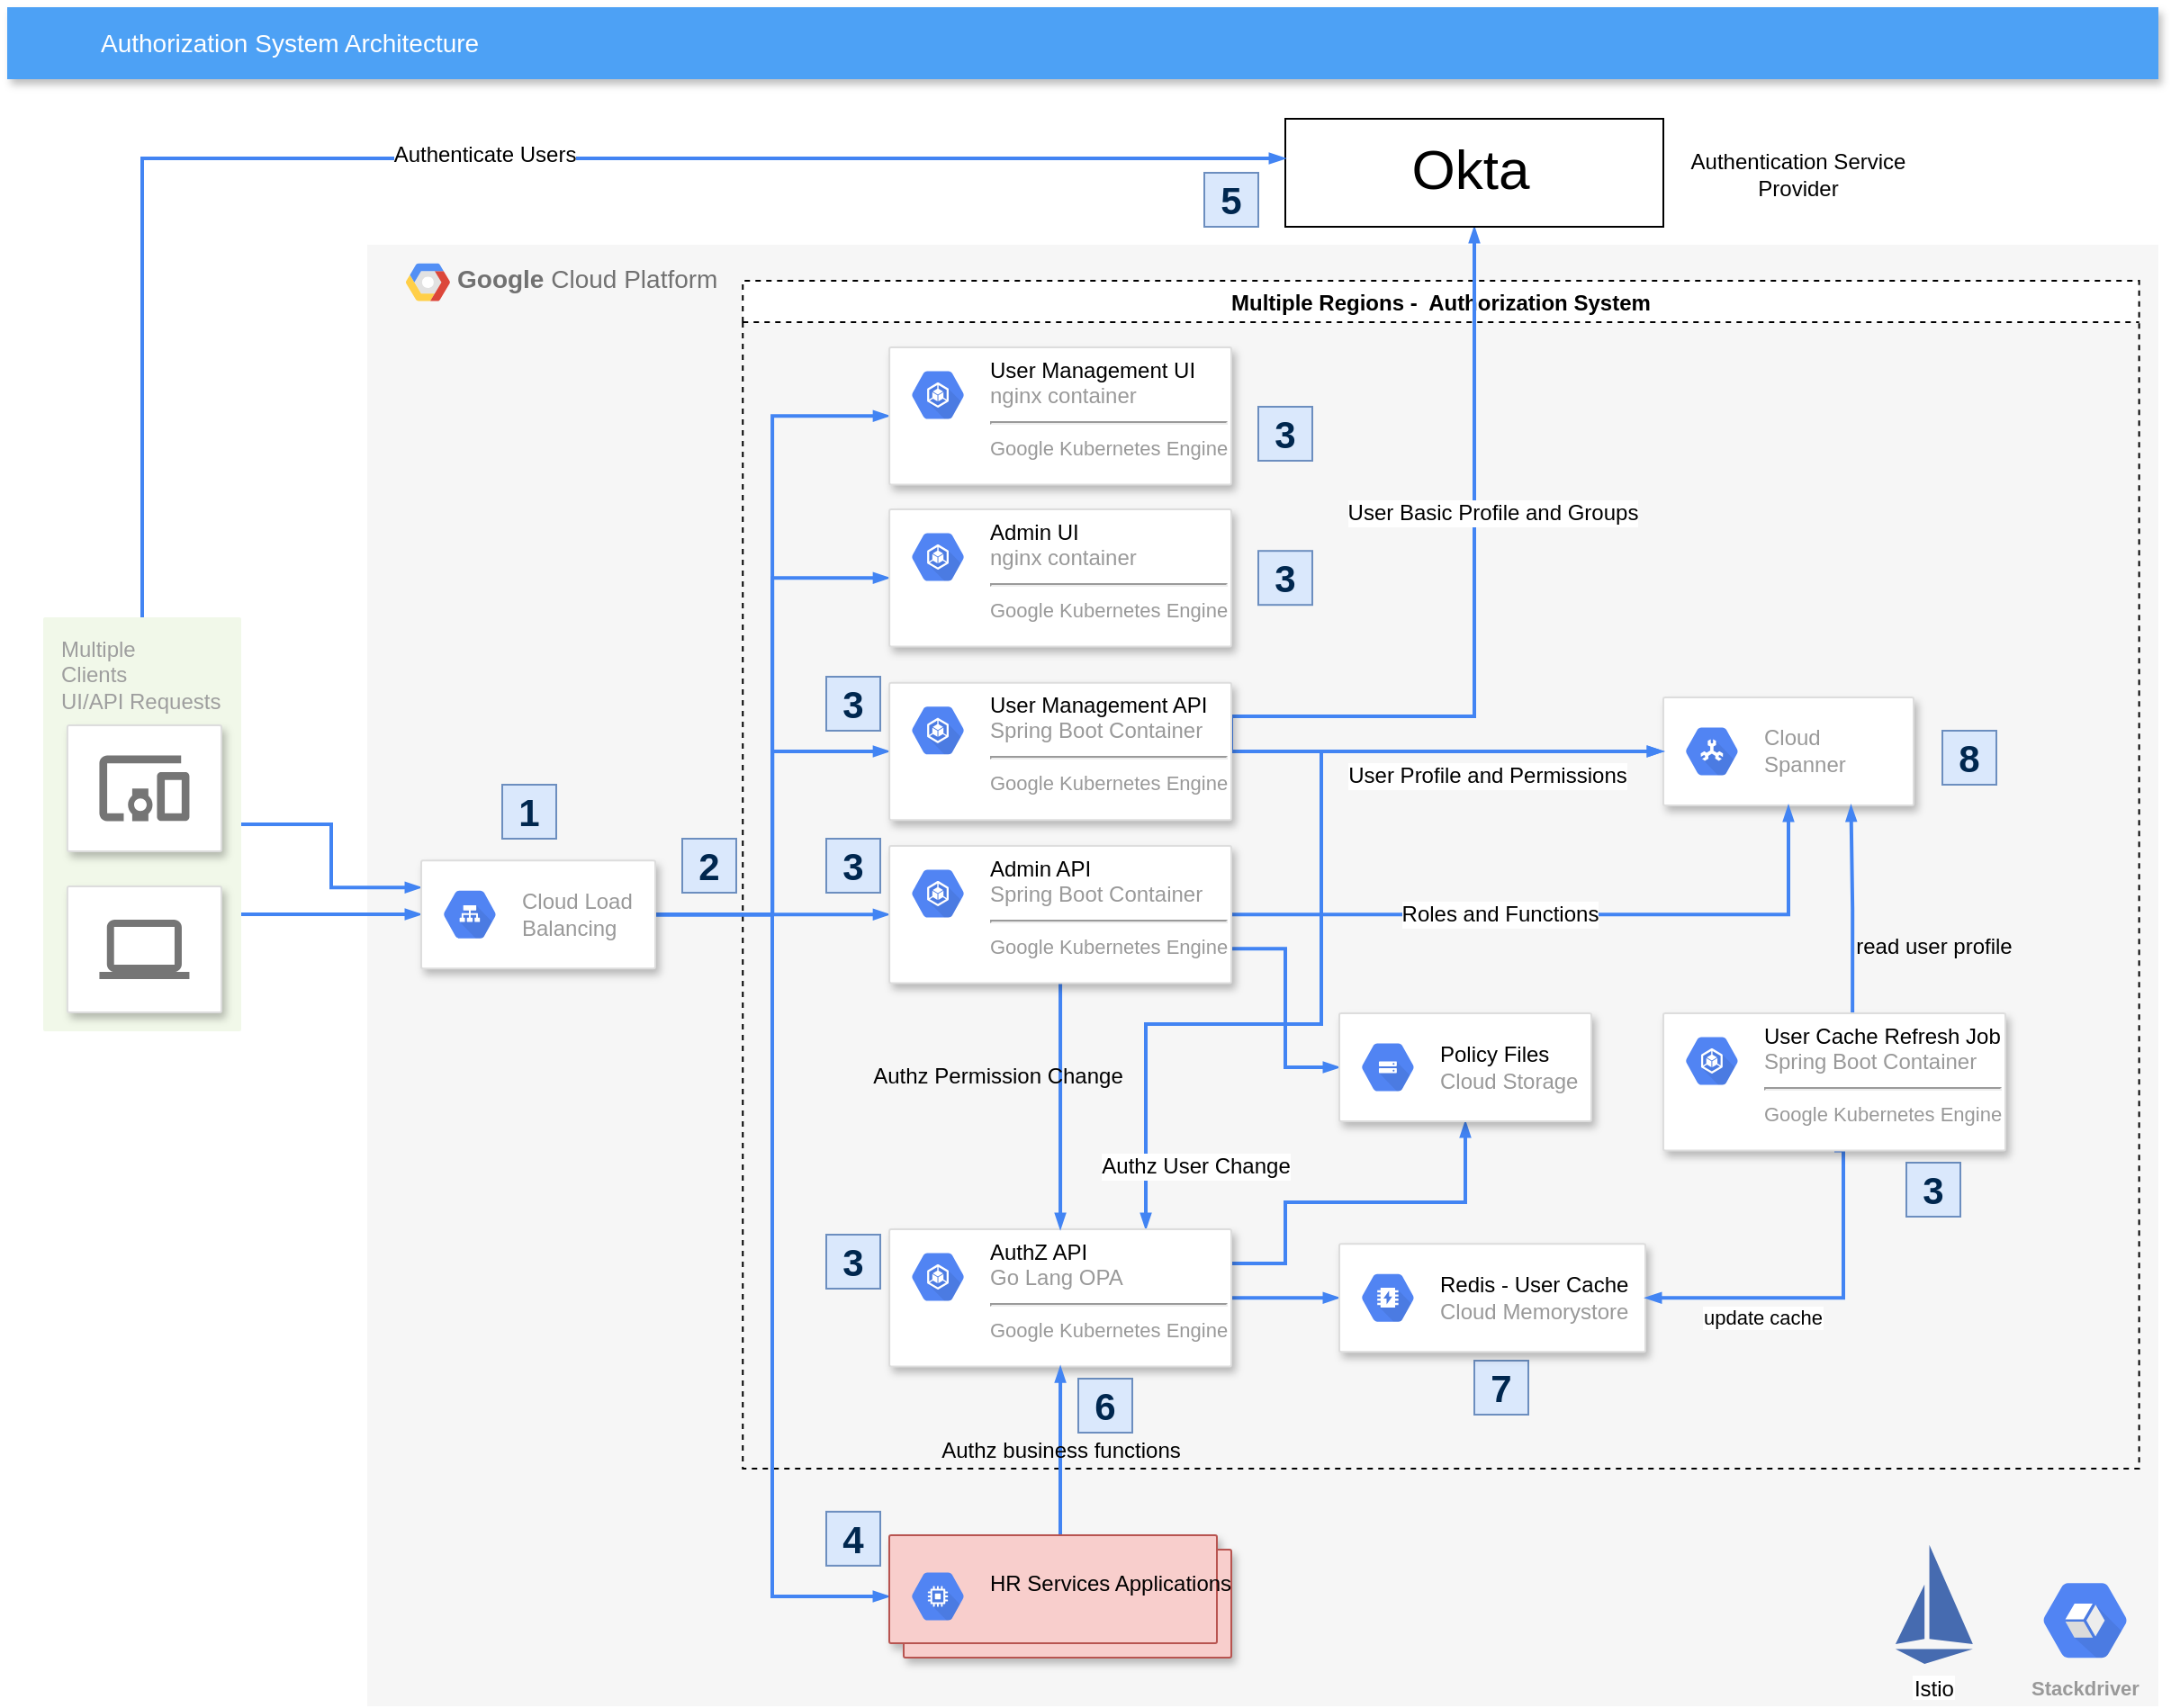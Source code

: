 <mxfile version="17.2.4" type="github">
  <diagram id="f106602c-feb2-e66a-4537-3a34d633f6aa" name="Page-1">
    <mxGraphModel dx="1422" dy="1564" grid="1" gridSize="10" guides="1" tooltips="1" connect="1" arrows="1" fold="1" page="1" pageScale="1" pageWidth="1169" pageHeight="827" background="none" math="0" shadow="0">
      <root>
        <mxCell id="0" />
        <mxCell id="1" parent="0" />
        <mxCell id="q55NmXWhRlVkNF6GybgC-1068" value="" style="group" parent="1" vertex="1" connectable="0">
          <mxGeometry x="235" y="-630" width="995" height="812" as="geometry" />
        </mxCell>
        <mxCell id="14" value="&lt;b&gt;Google &lt;/b&gt;Cloud Platform" style="fillColor=#F6F6F6;strokeColor=none;shadow=0;gradientColor=none;fontSize=14;align=left;spacing=10;fontColor=#717171;9E9E9E;verticalAlign=top;spacingTop=-4;fontStyle=0;spacingLeft=40;html=1;container=0;" parent="q55NmXWhRlVkNF6GybgC-1068" vertex="1">
          <mxGeometry width="995.0" height="812.0" as="geometry" />
        </mxCell>
        <mxCell id="15" value="" style="shape=mxgraph.gcp2.google_cloud_platform;fillColor=#F6F6F6;strokeColor=none;shadow=0;gradientColor=none;" parent="q55NmXWhRlVkNF6GybgC-1068" vertex="1">
          <mxGeometry x="21.398" y="10.41" width="24.608" height="20.821" as="geometry">
            <mxPoint x="20" y="10" as="offset" />
          </mxGeometry>
        </mxCell>
        <mxCell id="q55NmXWhRlVkNF6GybgC-1057" value="Stackdriver" style="sketch=0;html=1;fillColor=#5184F3;strokeColor=none;verticalAlign=top;labelPosition=center;verticalLabelPosition=bottom;align=center;spacingTop=-6;fontSize=11;fontStyle=1;fontColor=#999999;shape=mxgraph.gcp2.hexIcon;prIcon=stackdriver;fontFamily=Helvetica;" parent="q55NmXWhRlVkNF6GybgC-1068" vertex="1">
          <mxGeometry x="919.038" y="733.923" width="70.613" height="60.9" as="geometry" />
        </mxCell>
        <mxCell id="q55NmXWhRlVkNF6GybgC-1056" value="Istio" style="editableCssRules=.*;shape=image;verticalLabelPosition=bottom;labelBackgroundColor=#ffffff;verticalAlign=top;aspect=fixed;imageAspect=0;image=data:image/svg+xml,PHN2ZyB4bWxucz0iaHR0cDovL3d3dy53My5vcmcvMjAwMC9zdmciIHhtbG5zOnY9Imh0dHBzOi8vdmVjdGEuaW8vbmFubyIgd2lkdGg9IjE2MCIgaGVpZ2h0PSIyNDAiIHZpZXdCb3g9IjAgMCAxNjAgMjQwIj4mI3hhOwk8c3R5bGUgdHlwZT0idGV4dC9jc3MiPiYjeGE7CS5zdDB7ZmlsbDojNDY2YmIwO30mI3hhOwk8L3N0eWxlPiYjeGE7CTxwYXRoIGNsYXNzPSJzdDAiIGQ9Ik02MCAyNDBMMCAyMTBoMTYwem0wLTE2MEwwIDIwMGw2MC0xMHpNNzAgMHYxOTBsOTAgMTB6Ii8+JiN4YTs8L3N2Zz4=;fontColor=default;fontFamily=Helvetica;fontSize=12;" parent="q55NmXWhRlVkNF6GybgC-1068" vertex="1">
          <mxGeometry x="848.96" y="722.316" width="43" height="66.15" as="geometry" />
        </mxCell>
        <mxCell id="yQ8WLYdv6VudN-hRy9nO-1002" value="Multiple Regions -  Authorization System" style="swimlane;dashed=1;" parent="q55NmXWhRlVkNF6GybgC-1068" vertex="1">
          <mxGeometry x="208.629" y="20" width="775.672" height="660" as="geometry" />
        </mxCell>
        <mxCell id="7UuU4Cvj1GYO3khtZWb2-1003" value="&lt;b&gt;&lt;font style=&quot;font-size: 21px&quot; color=&quot;#00274f&quot;&gt;3&lt;/font&gt;&lt;/b&gt;" style="text;html=1;strokeColor=#6c8ebf;fillColor=#dae8fc;align=center;verticalAlign=middle;whiteSpace=wrap;rounded=0;" vertex="1" parent="yQ8WLYdv6VudN-hRy9nO-1002">
          <mxGeometry x="286.371" y="70" width="30" height="30" as="geometry" />
        </mxCell>
        <mxCell id="7UuU4Cvj1GYO3khtZWb2-1004" value="&lt;b&gt;&lt;font style=&quot;font-size: 21px&quot; color=&quot;#00274f&quot;&gt;3&lt;/font&gt;&lt;/b&gt;" style="text;html=1;strokeColor=#6c8ebf;fillColor=#dae8fc;align=center;verticalAlign=middle;whiteSpace=wrap;rounded=0;" vertex="1" parent="yQ8WLYdv6VudN-hRy9nO-1002">
          <mxGeometry x="286.371" y="150.1" width="30" height="30" as="geometry" />
        </mxCell>
        <mxCell id="7UuU4Cvj1GYO3khtZWb2-1005" value="&lt;b&gt;&lt;font style=&quot;font-size: 21px&quot; color=&quot;#00274f&quot;&gt;3&lt;/font&gt;&lt;/b&gt;" style="text;html=1;strokeColor=#6c8ebf;fillColor=#dae8fc;align=center;verticalAlign=middle;whiteSpace=wrap;rounded=0;" vertex="1" parent="yQ8WLYdv6VudN-hRy9nO-1002">
          <mxGeometry x="46.371" y="220" width="30" height="30" as="geometry" />
        </mxCell>
        <mxCell id="7UuU4Cvj1GYO3khtZWb2-1006" value="&lt;b&gt;&lt;font style=&quot;font-size: 21px&quot; color=&quot;#00274f&quot;&gt;3&lt;/font&gt;&lt;/b&gt;" style="text;html=1;strokeColor=#6c8ebf;fillColor=#dae8fc;align=center;verticalAlign=middle;whiteSpace=wrap;rounded=0;" vertex="1" parent="yQ8WLYdv6VudN-hRy9nO-1002">
          <mxGeometry x="46.371" y="310" width="30" height="30" as="geometry" />
        </mxCell>
        <mxCell id="7UuU4Cvj1GYO3khtZWb2-1007" value="&lt;b&gt;&lt;font style=&quot;font-size: 21px&quot; color=&quot;#00274f&quot;&gt;3&lt;/font&gt;&lt;/b&gt;" style="text;html=1;strokeColor=#6c8ebf;fillColor=#dae8fc;align=center;verticalAlign=middle;whiteSpace=wrap;rounded=0;" vertex="1" parent="yQ8WLYdv6VudN-hRy9nO-1002">
          <mxGeometry x="46.371" y="530" width="30" height="30" as="geometry" />
        </mxCell>
        <mxCell id="7UuU4Cvj1GYO3khtZWb2-1016" value="&lt;b&gt;&lt;font style=&quot;font-size: 21px&quot; color=&quot;#00274f&quot;&gt;6&lt;/font&gt;&lt;/b&gt;" style="text;html=1;strokeColor=#6c8ebf;fillColor=#dae8fc;align=center;verticalAlign=middle;whiteSpace=wrap;rounded=0;" vertex="1" parent="yQ8WLYdv6VudN-hRy9nO-1002">
          <mxGeometry x="186.371" y="610" width="30" height="30" as="geometry" />
        </mxCell>
        <mxCell id="7UuU4Cvj1GYO3khtZWb2-1001" value="&lt;b&gt;&lt;font style=&quot;font-size: 21px&quot; color=&quot;#00274f&quot;&gt;7&lt;/font&gt;&lt;/b&gt;" style="text;html=1;strokeColor=#6c8ebf;fillColor=#dae8fc;align=center;verticalAlign=middle;whiteSpace=wrap;rounded=0;" vertex="1" parent="yQ8WLYdv6VudN-hRy9nO-1002">
          <mxGeometry x="406.371" y="600" width="30" height="30" as="geometry" />
        </mxCell>
        <mxCell id="7UuU4Cvj1GYO3khtZWb2-1023" value="&lt;b&gt;&lt;font style=&quot;font-size: 21px&quot; color=&quot;#00274f&quot;&gt;3&lt;/font&gt;&lt;/b&gt;" style="text;html=1;strokeColor=#6c8ebf;fillColor=#dae8fc;align=center;verticalAlign=middle;whiteSpace=wrap;rounded=0;" vertex="1" parent="yQ8WLYdv6VudN-hRy9nO-1002">
          <mxGeometry x="646.371" y="490" width="30" height="30" as="geometry" />
        </mxCell>
        <mxCell id="7UuU4Cvj1GYO3khtZWb2-1021" value="&lt;b&gt;&lt;font style=&quot;font-size: 21px&quot; color=&quot;#00274f&quot;&gt;8&lt;/font&gt;&lt;/b&gt;" style="text;html=1;strokeColor=#6c8ebf;fillColor=#dae8fc;align=center;verticalAlign=middle;whiteSpace=wrap;rounded=0;" vertex="1" parent="yQ8WLYdv6VudN-hRy9nO-1002">
          <mxGeometry x="666.371" y="250" width="30" height="30" as="geometry" />
        </mxCell>
        <mxCell id="q55NmXWhRlVkNF6GybgC-1016" value="" style="strokeColor=#dddddd;shadow=1;strokeWidth=1;rounded=1;absoluteArcSize=1;arcSize=2;" parent="q55NmXWhRlVkNF6GybgC-1068" vertex="1">
          <mxGeometry x="720" y="251.48" width="139" height="60" as="geometry" />
        </mxCell>
        <mxCell id="q55NmXWhRlVkNF6GybgC-1017" value="Cloud&#xa;Spanner" style="sketch=0;dashed=0;connectable=0;html=1;fillColor=#5184F3;strokeColor=none;shape=mxgraph.gcp2.hexIcon;prIcon=cloud_spanner;part=1;labelPosition=right;verticalLabelPosition=middle;align=left;verticalAlign=middle;spacingLeft=5;fontColor=#999999;fontSize=12;" parent="q55NmXWhRlVkNF6GybgC-1016" vertex="1">
          <mxGeometry y="0.5" width="44" height="39" relative="1" as="geometry">
            <mxPoint x="5" y="-19.5" as="offset" />
          </mxGeometry>
        </mxCell>
        <mxCell id="7UuU4Cvj1GYO3khtZWb2-999" value="&lt;b&gt;&lt;font style=&quot;font-size: 21px&quot; color=&quot;#00274f&quot;&gt;1&lt;/font&gt;&lt;/b&gt;" style="text;html=1;strokeColor=#6c8ebf;fillColor=#dae8fc;align=center;verticalAlign=middle;whiteSpace=wrap;rounded=0;" vertex="1" parent="q55NmXWhRlVkNF6GybgC-1068">
          <mxGeometry x="75" y="300" width="30" height="30" as="geometry" />
        </mxCell>
        <mxCell id="7UuU4Cvj1GYO3khtZWb2-1000" value="&lt;b&gt;&lt;font style=&quot;font-size: 21px&quot; color=&quot;#00274f&quot;&gt;2&lt;/font&gt;&lt;/b&gt;" style="text;html=1;strokeColor=#6c8ebf;fillColor=#dae8fc;align=center;verticalAlign=middle;whiteSpace=wrap;rounded=0;" vertex="1" parent="q55NmXWhRlVkNF6GybgC-1068">
          <mxGeometry x="175" y="330" width="30" height="30" as="geometry" />
        </mxCell>
        <mxCell id="7UuU4Cvj1GYO3khtZWb2-1022" value="&lt;b&gt;&lt;font style=&quot;font-size: 21px&quot; color=&quot;#00274f&quot;&gt;4&lt;/font&gt;&lt;/b&gt;" style="text;html=1;strokeColor=#6c8ebf;fillColor=#dae8fc;align=center;verticalAlign=middle;whiteSpace=wrap;rounded=0;" vertex="1" parent="q55NmXWhRlVkNF6GybgC-1068">
          <mxGeometry x="255" y="703.92" width="30" height="30" as="geometry" />
        </mxCell>
        <mxCell id="818" value="Authorization System Architecture " style="fillColor=#4DA1F5;strokeColor=none;shadow=1;gradientColor=none;fontSize=14;align=left;spacingLeft=50;fontColor=#ffffff;html=1;" parent="1" vertex="1">
          <mxGeometry x="35" y="-762" width="1195" height="40" as="geometry" />
        </mxCell>
        <mxCell id="999" style="edgeStyle=orthogonalEdgeStyle;rounded=0;elbow=vertical;html=1;labelBackgroundColor=none;startFill=1;startSize=4;endArrow=blockThin;endFill=1;endSize=4;jettySize=auto;orthogonalLoop=1;strokeColor=#4284F3;strokeWidth=2;fontSize=12;fontColor=#000000;align=left;dashed=0;entryX=0;entryY=0.25;entryDx=0;entryDy=0;" parent="1" source="997" target="989" edge="1">
          <mxGeometry relative="1" as="geometry">
            <Array as="points" />
            <mxPoint x="455" y="-458" as="targetPoint" />
          </mxGeometry>
        </mxCell>
        <mxCell id="998" style="edgeStyle=elbowEdgeStyle;rounded=0;elbow=vertical;html=1;labelBackgroundColor=none;startFill=1;startSize=4;endArrow=blockThin;endFill=1;endSize=4;jettySize=auto;orthogonalLoop=1;strokeColor=#4284F3;strokeWidth=2;fontSize=12;fontColor=#000000;align=left;dashed=0;" parent="1" source="997" target="989" edge="1">
          <mxGeometry relative="1" as="geometry" />
        </mxCell>
        <mxCell id="q55NmXWhRlVkNF6GybgC-1015" style="edgeStyle=orthogonalEdgeStyle;rounded=0;orthogonalLoop=1;jettySize=auto;html=1;exitX=1;exitY=0.5;exitDx=0;exitDy=0;entryX=0;entryY=0.5;entryDx=0;entryDy=0;strokeWidth=2;strokeColor=#4284F3;endArrow=blockThin;endFill=1;labelBackgroundColor=none;fontSize=12;align=left;fontColor=#000000;startFill=1;startSize=4;endSize=4;dashed=0;" parent="1" source="989" target="q55NmXWhRlVkNF6GybgC-1013" edge="1">
          <mxGeometry relative="1" as="geometry" />
        </mxCell>
        <mxCell id="q55NmXWhRlVkNF6GybgC-1025" style="edgeStyle=orthogonalEdgeStyle;rounded=0;orthogonalLoop=1;jettySize=auto;html=1;endArrow=blockThin;endFill=1;strokeColor=#4284F3;strokeWidth=2;labelBackgroundColor=none;fontSize=12;align=left;fontColor=#000000;startFill=1;startSize=4;endSize=4;dashed=0;" parent="1" source="989" target="q55NmXWhRlVkNF6GybgC-1019" edge="1">
          <mxGeometry relative="1" as="geometry" />
        </mxCell>
        <mxCell id="q55NmXWhRlVkNF6GybgC-1026" style="edgeStyle=orthogonalEdgeStyle;rounded=0;orthogonalLoop=1;jettySize=auto;html=1;entryX=0;entryY=0.5;entryDx=0;entryDy=0;endArrow=blockThin;endFill=1;strokeColor=#4284F3;strokeWidth=2;labelBackgroundColor=none;fontSize=12;align=left;fontColor=#000000;startFill=1;startSize=4;endSize=4;dashed=0;" parent="1" source="989" target="q55NmXWhRlVkNF6GybgC-1023" edge="1">
          <mxGeometry relative="1" as="geometry" />
        </mxCell>
        <mxCell id="q55NmXWhRlVkNF6GybgC-1048" style="edgeStyle=orthogonalEdgeStyle;shape=connector;rounded=0;orthogonalLoop=1;jettySize=auto;html=1;entryX=0;entryY=0.5;entryDx=0;entryDy=0;dashed=0;labelBackgroundColor=none;fontFamily=Helvetica;fontSize=12;fontColor=#000000;startFill=1;endArrow=blockThin;endFill=1;startSize=4;endSize=4;strokeColor=#4284F3;strokeWidth=2;" parent="1" source="989" target="q55NmXWhRlVkNF6GybgC-1001" edge="1">
          <mxGeometry relative="1" as="geometry" />
        </mxCell>
        <mxCell id="q55NmXWhRlVkNF6GybgC-1064" style="edgeStyle=orthogonalEdgeStyle;shape=connector;rounded=0;orthogonalLoop=1;jettySize=auto;html=1;entryX=0;entryY=0.5;entryDx=0;entryDy=0;dashed=0;labelBackgroundColor=none;fontFamily=Helvetica;fontSize=12;fontColor=#000000;startFill=1;endArrow=blockThin;endFill=1;startSize=4;endSize=4;strokeColor=#4284F3;strokeWidth=2;" parent="1" source="989" target="q55NmXWhRlVkNF6GybgC-1062" edge="1">
          <mxGeometry relative="1" as="geometry" />
        </mxCell>
        <mxCell id="989" value="" style="strokeColor=#dddddd;fillColor=#ffffff;shadow=1;strokeWidth=1;rounded=1;absoluteArcSize=1;arcSize=2;fontSize=11;fontColor=#9E9E9E;align=center;html=1;" parent="1" vertex="1">
          <mxGeometry x="265" y="-287.9" width="130" height="60" as="geometry" />
        </mxCell>
        <mxCell id="990" value="Cloud Load&#xa;Balancing" style="dashed=0;connectable=0;html=1;fillColor=#5184F3;strokeColor=none;shape=mxgraph.gcp2.hexIcon;prIcon=cloud_load_balancing;part=1;labelPosition=right;verticalLabelPosition=middle;align=left;verticalAlign=middle;spacingLeft=5;fontColor=#999999;fontSize=12;" parent="989" vertex="1">
          <mxGeometry y="0.5" width="44" height="39" relative="1" as="geometry">
            <mxPoint x="5" y="-19.5" as="offset" />
          </mxGeometry>
        </mxCell>
        <mxCell id="q55NmXWhRlVkNF6GybgC-1028" style="edgeStyle=orthogonalEdgeStyle;shape=connector;rounded=0;orthogonalLoop=1;jettySize=auto;html=1;entryX=0;entryY=0.5;entryDx=0;entryDy=0;dashed=0;labelBackgroundColor=none;fontFamily=Helvetica;fontSize=12;fontColor=#000000;startFill=1;endArrow=blockThin;endFill=1;startSize=4;endSize=4;strokeColor=#4284F3;strokeWidth=2;" parent="1" source="q55NmXWhRlVkNF6GybgC-1001" target="q55NmXWhRlVkNF6GybgC-1016" edge="1">
          <mxGeometry relative="1" as="geometry" />
        </mxCell>
        <mxCell id="q55NmXWhRlVkNF6GybgC-1031" value="User Profile and Permissions" style="edgeLabel;html=1;align=center;verticalAlign=middle;resizable=0;points=[];fontSize=12;fontFamily=Helvetica;fontColor=#000000;" parent="q55NmXWhRlVkNF6GybgC-1028" vertex="1" connectable="0">
          <mxGeometry x="-0.264" y="5" relative="1" as="geometry">
            <mxPoint x="53" y="18" as="offset" />
          </mxGeometry>
        </mxCell>
        <mxCell id="q55NmXWhRlVkNF6GybgC-1032" value="" style="edgeStyle=orthogonalEdgeStyle;shape=connector;rounded=0;orthogonalLoop=1;jettySize=auto;html=1;dashed=0;labelBackgroundColor=none;fontFamily=Helvetica;fontSize=12;fontColor=#000000;startFill=1;endArrow=blockThin;endFill=1;startSize=4;endSize=4;strokeColor=#4284F3;strokeWidth=2;" parent="1" source="q55NmXWhRlVkNF6GybgC-1001" target="q55NmXWhRlVkNF6GybgC-1016" edge="1">
          <mxGeometry relative="1" as="geometry" />
        </mxCell>
        <mxCell id="q55NmXWhRlVkNF6GybgC-1053" style="edgeStyle=orthogonalEdgeStyle;shape=connector;rounded=0;orthogonalLoop=1;jettySize=auto;html=1;dashed=0;labelBackgroundColor=none;fontFamily=Helvetica;fontSize=12;fontColor=#000000;startFill=1;endArrow=blockThin;endFill=1;startSize=4;endSize=4;strokeColor=#4284F3;strokeWidth=2;exitX=1;exitY=0.5;exitDx=0;exitDy=0;" parent="1" source="q55NmXWhRlVkNF6GybgC-1001" target="q55NmXWhRlVkNF6GybgC-1050" edge="1">
          <mxGeometry relative="1" as="geometry">
            <mxPoint x="885" y="-593" as="targetPoint" />
            <Array as="points">
              <mxPoint x="715" y="-368" />
              <mxPoint x="850" y="-368" />
            </Array>
          </mxGeometry>
        </mxCell>
        <mxCell id="q55NmXWhRlVkNF6GybgC-1055" value="User Basic Profile and Groups" style="edgeLabel;html=1;align=center;verticalAlign=middle;resizable=0;points=[];fontSize=12;fontFamily=Helvetica;fontColor=#000000;" parent="q55NmXWhRlVkNF6GybgC-1053" vertex="1" connectable="0">
          <mxGeometry x="0.225" y="-2" relative="1" as="geometry">
            <mxPoint x="8" y="-7" as="offset" />
          </mxGeometry>
        </mxCell>
        <mxCell id="q55NmXWhRlVkNF6GybgC-1060" style="edgeStyle=orthogonalEdgeStyle;shape=connector;rounded=0;orthogonalLoop=1;jettySize=auto;html=1;entryX=0.75;entryY=0;entryDx=0;entryDy=0;dashed=0;labelBackgroundColor=none;fontFamily=Helvetica;fontSize=12;fontColor=#000000;startFill=1;endArrow=blockThin;endFill=1;startSize=4;endSize=4;strokeColor=#4284F3;strokeWidth=2;" parent="1" source="q55NmXWhRlVkNF6GybgC-1001" target="995" edge="1">
          <mxGeometry relative="1" as="geometry">
            <Array as="points">
              <mxPoint x="765" y="-348" />
              <mxPoint x="765" y="-197" />
              <mxPoint x="668" y="-197" />
            </Array>
          </mxGeometry>
        </mxCell>
        <mxCell id="q55NmXWhRlVkNF6GybgC-1061" value="Authz User Change" style="edgeLabel;html=1;align=center;verticalAlign=middle;resizable=0;points=[];fontSize=12;fontFamily=Helvetica;fontColor=#000000;" parent="q55NmXWhRlVkNF6GybgC-1060" vertex="1" connectable="0">
          <mxGeometry x="0.768" y="-1" relative="1" as="geometry">
            <mxPoint x="28" y="13" as="offset" />
          </mxGeometry>
        </mxCell>
        <mxCell id="q55NmXWhRlVkNF6GybgC-1001" value="" style="strokeColor=#dddddd;fillColor=#ffffff;shadow=1;strokeWidth=1;rounded=1;absoluteArcSize=1;arcSize=2;fontSize=11;fontColor=#9E9E9E;align=center;html=1;" parent="1" vertex="1">
          <mxGeometry x="525.06" y="-386.61" width="189.94" height="76.19" as="geometry" />
        </mxCell>
        <mxCell id="q55NmXWhRlVkNF6GybgC-1002" value="&lt;div&gt;&lt;font color=&quot;#000000&quot;&gt;User Management API&lt;/font&gt;&lt;br&gt;&lt;/div&gt;&lt;div&gt;Spring Boot Container&lt;br&gt;&lt;/div&gt;&lt;hr&gt;&lt;font style=&quot;font-size: 11px&quot;&gt;Google Kubernetes Engine&lt;br&gt;&lt;/font&gt;" style="dashed=0;connectable=0;html=1;fillColor=#5184F3;strokeColor=none;shape=mxgraph.gcp2.hexIcon;prIcon=container_engine;part=1;labelPosition=right;verticalLabelPosition=middle;align=left;verticalAlign=top;spacingLeft=5;fontColor=#999999;fontSize=12;spacingTop=-8;" parent="q55NmXWhRlVkNF6GybgC-1001" vertex="1">
          <mxGeometry width="44" height="39" relative="1" as="geometry">
            <mxPoint x="5" y="7" as="offset" />
          </mxGeometry>
        </mxCell>
        <mxCell id="q55NmXWhRlVkNF6GybgC-1040" style="edgeStyle=orthogonalEdgeStyle;shape=connector;rounded=0;orthogonalLoop=1;jettySize=auto;html=1;entryX=0;entryY=0.5;entryDx=0;entryDy=0;dashed=0;labelBackgroundColor=none;fontFamily=Helvetica;fontSize=12;fontColor=#000000;startFill=1;endArrow=blockThin;endFill=1;startSize=4;endSize=4;strokeColor=#4284F3;strokeWidth=2;" parent="1" source="995" target="q55NmXWhRlVkNF6GybgC-1038" edge="1">
          <mxGeometry relative="1" as="geometry" />
        </mxCell>
        <mxCell id="q55NmXWhRlVkNF6GybgC-1074" style="edgeStyle=orthogonalEdgeStyle;shape=connector;rounded=0;orthogonalLoop=1;jettySize=auto;html=1;dashed=0;labelBackgroundColor=none;fontFamily=Helvetica;fontSize=12;fontColor=#000000;startFill=1;endArrow=blockThin;endFill=1;startSize=4;endSize=4;strokeColor=#4284F3;strokeWidth=2;exitX=1;exitY=0.25;exitDx=0;exitDy=0;" parent="1" source="995" target="q55NmXWhRlVkNF6GybgC-1033" edge="1">
          <mxGeometry relative="1" as="geometry">
            <Array as="points">
              <mxPoint x="745" y="-64" />
              <mxPoint x="745" y="-98" />
              <mxPoint x="845" y="-98" />
            </Array>
          </mxGeometry>
        </mxCell>
        <mxCell id="995" value="" style="strokeColor=#dddddd;fillColor=#ffffff;shadow=1;strokeWidth=1;rounded=1;absoluteArcSize=1;arcSize=2;fontSize=11;fontColor=#9E9E9E;align=center;html=1;" parent="1" vertex="1">
          <mxGeometry x="525.06" y="-83" width="189.94" height="76.19" as="geometry" />
        </mxCell>
        <mxCell id="996" value="&lt;div&gt;&lt;font color=&quot;#000000&quot;&gt;AuthZ API&lt;/font&gt;&lt;br&gt;&lt;/div&gt;&lt;div&gt;Go Lang OPA &lt;br&gt;&lt;/div&gt;&lt;hr&gt;&lt;font style=&quot;font-size: 11px&quot;&gt;Google Kubernetes Engine&lt;/font&gt;" style="dashed=0;connectable=0;html=1;fillColor=#5184F3;strokeColor=none;shape=mxgraph.gcp2.hexIcon;prIcon=container_engine;part=1;labelPosition=right;verticalLabelPosition=middle;align=left;verticalAlign=top;spacingLeft=5;fontColor=#999999;fontSize=12;spacingTop=-8;" parent="995" vertex="1">
          <mxGeometry width="44" height="39" relative="1" as="geometry">
            <mxPoint x="5" y="7" as="offset" />
          </mxGeometry>
        </mxCell>
        <mxCell id="q55NmXWhRlVkNF6GybgC-1013" value="" style="strokeColor=#dddddd;fillColor=#ffffff;shadow=1;strokeWidth=1;rounded=1;absoluteArcSize=1;arcSize=2;fontSize=11;fontColor=#9E9E9E;align=center;html=1;" parent="1" vertex="1">
          <mxGeometry x="525.06" y="-573" width="189.94" height="76.19" as="geometry" />
        </mxCell>
        <mxCell id="q55NmXWhRlVkNF6GybgC-1014" value="&lt;div&gt;&lt;font color=&quot;#000000&quot;&gt;User Management UI&lt;/font&gt;&lt;/div&gt;&lt;div&gt;nginx container&lt;br&gt;&lt;/div&gt;&lt;hr&gt;&lt;font style=&quot;font-size: 11px&quot;&gt;Google Kubernetes Engine&lt;/font&gt;" style="dashed=0;connectable=0;html=1;fillColor=#5184F3;strokeColor=none;shape=mxgraph.gcp2.hexIcon;prIcon=container_engine;part=1;labelPosition=right;verticalLabelPosition=middle;align=left;verticalAlign=top;spacingLeft=5;fontColor=#999999;fontSize=12;spacingTop=-8;" parent="q55NmXWhRlVkNF6GybgC-1013" vertex="1">
          <mxGeometry width="44" height="39" relative="1" as="geometry">
            <mxPoint x="5" y="7" as="offset" />
          </mxGeometry>
        </mxCell>
        <mxCell id="q55NmXWhRlVkNF6GybgC-1018" value="" style="group" parent="1" vertex="1" connectable="0">
          <mxGeometry x="55" y="-423" width="110" height="230" as="geometry" />
        </mxCell>
        <mxCell id="997" value="Multiple&lt;br&gt;Clients&lt;br&gt;UI/API Requests" style="rounded=1;absoluteArcSize=1;arcSize=2;html=1;strokeColor=none;gradientColor=none;shadow=0;dashed=0;fontSize=12;fontColor=#9E9E9E;align=left;verticalAlign=top;spacing=10;spacingTop=-4;fillColor=#F1F8E9;" parent="q55NmXWhRlVkNF6GybgC-1018" vertex="1">
          <mxGeometry width="110.0" height="230" as="geometry" />
        </mxCell>
        <mxCell id="985" value="" style="strokeColor=#dddddd;fillColor=#ffffff;shadow=1;strokeWidth=1;rounded=1;absoluteArcSize=1;arcSize=2;labelPosition=center;verticalLabelPosition=middle;align=center;verticalAlign=bottom;spacingLeft=0;fontColor=#999999;fontSize=12;whiteSpace=wrap;spacingBottom=2;html=1;" parent="q55NmXWhRlVkNF6GybgC-1018" vertex="1">
          <mxGeometry x="13.444" y="60" width="85.556" height="70" as="geometry" />
        </mxCell>
        <mxCell id="986" value="" style="dashed=0;connectable=0;html=1;fillColor=#757575;strokeColor=none;shape=mxgraph.gcp2.mobile_devices;part=1;" parent="985" vertex="1">
          <mxGeometry x="0.5" width="50" height="36.5" relative="1" as="geometry">
            <mxPoint x="-25" y="16.75" as="offset" />
          </mxGeometry>
        </mxCell>
        <mxCell id="987" value="" style="strokeColor=#dddddd;fillColor=#ffffff;shadow=1;strokeWidth=1;rounded=1;absoluteArcSize=1;arcSize=2;labelPosition=center;verticalLabelPosition=middle;align=center;verticalAlign=bottom;spacingLeft=0;fontColor=#999999;fontSize=12;whiteSpace=wrap;spacingBottom=2;html=1;" parent="q55NmXWhRlVkNF6GybgC-1018" vertex="1">
          <mxGeometry x="13.444" y="149.5" width="85.556" height="70" as="geometry" />
        </mxCell>
        <mxCell id="988" value="" style="dashed=0;connectable=0;html=1;fillColor=#757575;strokeColor=none;shape=mxgraph.gcp2.laptop;part=1;" parent="987" vertex="1">
          <mxGeometry x="0.5" width="50" height="33" relative="1" as="geometry">
            <mxPoint x="-25" y="18.5" as="offset" />
          </mxGeometry>
        </mxCell>
        <mxCell id="q55NmXWhRlVkNF6GybgC-1029" style="edgeStyle=orthogonalEdgeStyle;shape=connector;rounded=0;orthogonalLoop=1;jettySize=auto;html=1;entryX=0.5;entryY=1;entryDx=0;entryDy=0;dashed=0;labelBackgroundColor=none;fontFamily=Helvetica;fontSize=12;fontColor=#000000;startFill=1;endArrow=blockThin;endFill=1;startSize=4;endSize=4;strokeColor=#4284F3;strokeWidth=2;" parent="1" source="q55NmXWhRlVkNF6GybgC-1019" target="q55NmXWhRlVkNF6GybgC-1016" edge="1">
          <mxGeometry relative="1" as="geometry" />
        </mxCell>
        <mxCell id="q55NmXWhRlVkNF6GybgC-1030" value="Roles and Functions" style="edgeLabel;html=1;align=center;verticalAlign=middle;resizable=0;points=[];fontSize=12;fontFamily=Helvetica;fontColor=#000000;" parent="q55NmXWhRlVkNF6GybgC-1029" vertex="1" connectable="0">
          <mxGeometry x="-0.197" relative="1" as="geometry">
            <mxPoint as="offset" />
          </mxGeometry>
        </mxCell>
        <mxCell id="q55NmXWhRlVkNF6GybgC-1035" style="edgeStyle=orthogonalEdgeStyle;shape=connector;rounded=0;orthogonalLoop=1;jettySize=auto;html=1;entryX=0;entryY=0.5;entryDx=0;entryDy=0;dashed=0;labelBackgroundColor=none;fontFamily=Helvetica;fontSize=12;fontColor=#000000;startFill=1;endArrow=blockThin;endFill=1;startSize=4;endSize=4;strokeColor=#4284F3;strokeWidth=2;exitX=1;exitY=0.75;exitDx=0;exitDy=0;" parent="1" source="q55NmXWhRlVkNF6GybgC-1019" target="q55NmXWhRlVkNF6GybgC-1033" edge="1">
          <mxGeometry relative="1" as="geometry" />
        </mxCell>
        <mxCell id="q55NmXWhRlVkNF6GybgC-1059" value="Authz Permission Change" style="edgeStyle=orthogonalEdgeStyle;shape=connector;rounded=0;orthogonalLoop=1;jettySize=auto;html=1;dashed=0;labelBackgroundColor=none;fontFamily=Helvetica;fontSize=12;fontColor=#000000;startFill=1;endArrow=blockThin;endFill=1;startSize=4;endSize=4;strokeColor=#4284F3;strokeWidth=2;" parent="1" source="q55NmXWhRlVkNF6GybgC-1019" target="995" edge="1">
          <mxGeometry x="-0.243" y="-35" relative="1" as="geometry">
            <mxPoint as="offset" />
          </mxGeometry>
        </mxCell>
        <mxCell id="q55NmXWhRlVkNF6GybgC-1019" value="" style="strokeColor=#dddddd;fillColor=#ffffff;shadow=1;strokeWidth=1;rounded=1;absoluteArcSize=1;arcSize=2;fontSize=11;fontColor=#9E9E9E;align=center;html=1;" parent="1" vertex="1">
          <mxGeometry x="525.06" y="-296" width="189.94" height="76.19" as="geometry" />
        </mxCell>
        <mxCell id="q55NmXWhRlVkNF6GybgC-1020" value="&lt;div&gt;&lt;font color=&quot;#000000&quot;&gt;Admin API&lt;/font&gt;&lt;br&gt;&lt;/div&gt;&lt;div&gt;Spring Boot Container&lt;br&gt;&lt;/div&gt;&lt;hr&gt;&lt;font style=&quot;font-size: 11px&quot;&gt;Google Kubernetes Engine&lt;br&gt;&lt;/font&gt;" style="dashed=0;connectable=0;html=1;fillColor=#5184F3;strokeColor=none;shape=mxgraph.gcp2.hexIcon;prIcon=container_engine;part=1;labelPosition=right;verticalLabelPosition=middle;align=left;verticalAlign=top;spacingLeft=5;fontColor=#999999;fontSize=12;spacingTop=-8;" parent="q55NmXWhRlVkNF6GybgC-1019" vertex="1">
          <mxGeometry width="44" height="39" relative="1" as="geometry">
            <mxPoint x="5" y="7" as="offset" />
          </mxGeometry>
        </mxCell>
        <mxCell id="q55NmXWhRlVkNF6GybgC-1023" value="" style="strokeColor=#dddddd;fillColor=#ffffff;shadow=1;strokeWidth=1;rounded=1;absoluteArcSize=1;arcSize=2;fontSize=11;fontColor=#9E9E9E;align=center;html=1;" parent="1" vertex="1">
          <mxGeometry x="525.06" y="-483" width="189.94" height="76.19" as="geometry" />
        </mxCell>
        <mxCell id="q55NmXWhRlVkNF6GybgC-1024" value="&lt;div&gt;&lt;font color=&quot;#000000&quot;&gt;Admin UI&lt;/font&gt;&lt;/div&gt;&lt;div&gt;nginx container&lt;br&gt;&lt;/div&gt;&lt;hr&gt;&lt;font style=&quot;font-size: 11px&quot;&gt;Google Kubernetes Engine&lt;/font&gt;" style="dashed=0;connectable=0;html=1;fillColor=#5184F3;strokeColor=none;shape=mxgraph.gcp2.hexIcon;prIcon=container_engine;part=1;labelPosition=right;verticalLabelPosition=middle;align=left;verticalAlign=top;spacingLeft=5;fontColor=#999999;fontSize=12;spacingTop=-8;" parent="q55NmXWhRlVkNF6GybgC-1023" vertex="1">
          <mxGeometry width="44" height="39" relative="1" as="geometry">
            <mxPoint x="5" y="7" as="offset" />
          </mxGeometry>
        </mxCell>
        <mxCell id="q55NmXWhRlVkNF6GybgC-1033" value="" style="strokeColor=#dddddd;shadow=1;strokeWidth=1;rounded=1;absoluteArcSize=1;arcSize=2;fontFamily=Helvetica;fontSize=12;fontColor=#000000;" parent="1" vertex="1">
          <mxGeometry x="775" y="-203" width="140" height="60" as="geometry" />
        </mxCell>
        <mxCell id="q55NmXWhRlVkNF6GybgC-1034" value="&lt;font color=&quot;#000000&quot;&gt;Policy Files&lt;/font&gt;&lt;br&gt;Cloud Storage" style="sketch=0;dashed=0;connectable=0;html=1;fillColor=#5184F3;strokeColor=none;shape=mxgraph.gcp2.hexIcon;prIcon=cloud_storage;part=1;labelPosition=right;verticalLabelPosition=middle;align=left;verticalAlign=middle;spacingLeft=5;fontColor=#999999;fontSize=12;fontFamily=Helvetica;" parent="q55NmXWhRlVkNF6GybgC-1033" vertex="1">
          <mxGeometry y="0.5" width="44" height="39" relative="1" as="geometry">
            <mxPoint x="5" y="-19.5" as="offset" />
          </mxGeometry>
        </mxCell>
        <mxCell id="q55NmXWhRlVkNF6GybgC-1038" value="" style="strokeColor=#dddddd;shadow=1;strokeWidth=1;rounded=1;absoluteArcSize=1;arcSize=2;fontFamily=Helvetica;fontSize=12;fontColor=#000000;" parent="1" vertex="1">
          <mxGeometry x="775" y="-74.9" width="170" height="60" as="geometry" />
        </mxCell>
        <mxCell id="q55NmXWhRlVkNF6GybgC-1039" value="&lt;font color=&quot;#000000&quot;&gt;Redis - User Cache&lt;/font&gt;&lt;br&gt;Cloud Memorystore" style="sketch=0;dashed=0;connectable=0;html=1;fillColor=#5184F3;strokeColor=none;shape=mxgraph.gcp2.hexIcon;prIcon=cloud_memorystore;part=1;labelPosition=right;verticalLabelPosition=middle;align=left;verticalAlign=middle;spacingLeft=5;fontColor=#999999;fontSize=12;fontFamily=Helvetica;" parent="q55NmXWhRlVkNF6GybgC-1038" vertex="1">
          <mxGeometry y="0.5" width="44" height="39" relative="1" as="geometry">
            <mxPoint x="5" y="-19.5" as="offset" />
          </mxGeometry>
        </mxCell>
        <mxCell id="q55NmXWhRlVkNF6GybgC-1043" value="read user profile" style="edgeStyle=orthogonalEdgeStyle;shape=connector;rounded=0;orthogonalLoop=1;jettySize=auto;html=1;entryX=0.75;entryY=1;entryDx=0;entryDy=0;dashed=0;labelBackgroundColor=none;fontFamily=Helvetica;fontSize=12;fontColor=#000000;startFill=1;endArrow=blockThin;endFill=1;startSize=4;endSize=4;strokeColor=#4284F3;strokeWidth=2;exitX=0.553;exitY=0.026;exitDx=0;exitDy=0;exitPerimeter=0;" parent="1" source="q55NmXWhRlVkNF6GybgC-1041" target="q55NmXWhRlVkNF6GybgC-1016" edge="1">
          <mxGeometry x="-0.332" y="-45" relative="1" as="geometry">
            <Array as="points" />
            <mxPoint as="offset" />
          </mxGeometry>
        </mxCell>
        <mxCell id="q55NmXWhRlVkNF6GybgC-1045" style="edgeStyle=orthogonalEdgeStyle;shape=connector;rounded=0;orthogonalLoop=1;jettySize=auto;html=1;entryX=1;entryY=0.5;entryDx=0;entryDy=0;dashed=0;labelBackgroundColor=none;fontFamily=Helvetica;fontSize=12;fontColor=#000000;startFill=1;endArrow=blockThin;endFill=1;startSize=4;endSize=4;strokeColor=#4284F3;strokeWidth=2;exitX=0.5;exitY=1;exitDx=0;exitDy=0;" parent="1" source="q55NmXWhRlVkNF6GybgC-1041" target="q55NmXWhRlVkNF6GybgC-1038" edge="1">
          <mxGeometry relative="1" as="geometry">
            <Array as="points">
              <mxPoint x="1055" y="-127" />
              <mxPoint x="1055" y="-45" />
            </Array>
          </mxGeometry>
        </mxCell>
        <mxCell id="yQ8WLYdv6VudN-hRy9nO-1003" value="update cache" style="edgeLabel;html=1;align=center;verticalAlign=middle;resizable=0;points=[];" parent="q55NmXWhRlVkNF6GybgC-1045" vertex="1" connectable="0">
          <mxGeometry x="0.096" y="-2" relative="1" as="geometry">
            <mxPoint x="-24" y="13" as="offset" />
          </mxGeometry>
        </mxCell>
        <mxCell id="q55NmXWhRlVkNF6GybgC-1041" value="" style="strokeColor=#dddddd;fillColor=#ffffff;shadow=1;strokeWidth=1;rounded=1;absoluteArcSize=1;arcSize=2;fontSize=11;fontColor=#9E9E9E;align=center;html=1;" parent="1" vertex="1">
          <mxGeometry x="955" y="-203" width="190" height="76.19" as="geometry" />
        </mxCell>
        <mxCell id="q55NmXWhRlVkNF6GybgC-1042" value="&lt;div&gt;&lt;font color=&quot;#000000&quot;&gt;User Cache Refresh Job&lt;/font&gt;&lt;br&gt;&lt;/div&gt;&lt;div&gt;Spring Boot Container&lt;br&gt;&lt;/div&gt;&lt;hr&gt;&lt;font style=&quot;font-size: 11px&quot;&gt;Google Kubernetes Engine&lt;br&gt;&lt;/font&gt;" style="dashed=0;connectable=0;html=1;fillColor=#5184F3;strokeColor=none;shape=mxgraph.gcp2.hexIcon;prIcon=container_engine;part=1;labelPosition=right;verticalLabelPosition=middle;align=left;verticalAlign=top;spacingLeft=5;fontColor=#999999;fontSize=12;spacingTop=-8;" parent="q55NmXWhRlVkNF6GybgC-1041" vertex="1">
          <mxGeometry width="44" height="39" relative="1" as="geometry">
            <mxPoint x="5" y="7" as="offset" />
          </mxGeometry>
        </mxCell>
        <mxCell id="q55NmXWhRlVkNF6GybgC-1051" value="" style="group" parent="1" vertex="1" connectable="0">
          <mxGeometry x="315" y="-203" width="640" height="68" as="geometry" />
        </mxCell>
        <mxCell id="q55NmXWhRlVkNF6GybgC-1052" value="" style="group" parent="q55NmXWhRlVkNF6GybgC-1051" vertex="1" connectable="0">
          <mxGeometry x="430" y="-556" width="210" height="104.5" as="geometry" />
        </mxCell>
        <mxCell id="q55NmXWhRlVkNF6GybgC-1050" value="" style="rounded=0;whiteSpace=wrap;html=1;fontFamily=Helvetica;fontSize=12;fontColor=#000000;" parent="q55NmXWhRlVkNF6GybgC-1052" vertex="1">
          <mxGeometry y="59" width="210" height="60" as="geometry" />
        </mxCell>
        <mxCell id="q55NmXWhRlVkNF6GybgC-1049" value="" style="shape=image;html=1;verticalAlign=top;verticalLabelPosition=bottom;labelBackgroundColor=#ffffff;imageAspect=0;aspect=fixed;image=https://cdn1.iconfinder.com/data/icons/unicons-line-vol-5/24/okta-128.png;fontFamily=Helvetica;fontSize=12;fontColor=#000000;" parent="q55NmXWhRlVkNF6GybgC-1052" vertex="1">
          <mxGeometry y="55" width="68" height="68" as="geometry" />
        </mxCell>
        <mxCell id="q55NmXWhRlVkNF6GybgC-1071" value="&lt;font style=&quot;font-size: 31px&quot;&gt;Okta&lt;/font&gt;" style="text;html=1;strokeColor=none;fillColor=none;align=center;verticalAlign=middle;whiteSpace=wrap;rounded=0;fontFamily=Helvetica;fontSize=12;fontColor=#000000;" parent="q55NmXWhRlVkNF6GybgC-1052" vertex="1">
          <mxGeometry x="72.94" y="71.5" width="60" height="30" as="geometry" />
        </mxCell>
        <mxCell id="q55NmXWhRlVkNF6GybgC-1065" value="Authz business functions" style="edgeStyle=orthogonalEdgeStyle;shape=connector;rounded=0;orthogonalLoop=1;jettySize=auto;html=1;dashed=0;labelBackgroundColor=none;fontFamily=Helvetica;fontSize=12;fontColor=#000000;startFill=1;endArrow=blockThin;endFill=1;startSize=4;endSize=4;strokeColor=#4284F3;strokeWidth=2;" parent="1" source="q55NmXWhRlVkNF6GybgC-1062" target="995" edge="1">
          <mxGeometry relative="1" as="geometry" />
        </mxCell>
        <mxCell id="q55NmXWhRlVkNF6GybgC-1062" value="" style="shape=mxgraph.gcp2.doubleRect;strokeColor=#b85450;shadow=1;strokeWidth=1;fontFamily=Helvetica;fontSize=12;fillColor=#f8cecc;" parent="1" vertex="1">
          <mxGeometry x="525" y="87" width="190" height="68" as="geometry" />
        </mxCell>
        <mxCell id="q55NmXWhRlVkNF6GybgC-1063" value="&lt;div&gt;&lt;font color=&quot;#000000&quot;&gt;HR Services Applications&lt;/font&gt;&lt;/div&gt;&lt;div&gt;&lt;font color=&quot;#000000&quot;&gt;&lt;br&gt;&lt;/font&gt;&lt;/div&gt;" style="sketch=0;dashed=0;connectable=0;html=1;fillColor=#5184F3;strokeColor=none;shape=mxgraph.gcp2.hexIcon;prIcon=compute_engine;part=1;labelPosition=right;verticalLabelPosition=middle;align=left;verticalAlign=middle;spacingLeft=5;fontColor=#999999;fontSize=12;fontFamily=Helvetica;" parent="q55NmXWhRlVkNF6GybgC-1062" vertex="1">
          <mxGeometry y="0.5" width="44" height="39" relative="1" as="geometry">
            <mxPoint x="5" y="-19.5" as="offset" />
          </mxGeometry>
        </mxCell>
        <mxCell id="q55NmXWhRlVkNF6GybgC-1069" style="edgeStyle=orthogonalEdgeStyle;shape=connector;rounded=0;orthogonalLoop=1;jettySize=auto;html=1;dashed=0;labelBackgroundColor=none;fontFamily=Helvetica;fontSize=12;fontColor=#000000;startFill=1;endArrow=blockThin;endFill=1;startSize=4;endSize=4;strokeColor=#4284F3;strokeWidth=2;" parent="1" source="997" edge="1">
          <mxGeometry relative="1" as="geometry">
            <mxPoint x="745" y="-678" as="targetPoint" />
            <Array as="points">
              <mxPoint x="110" y="-678" />
            </Array>
          </mxGeometry>
        </mxCell>
        <mxCell id="q55NmXWhRlVkNF6GybgC-1070" value="Authenticate Users" style="edgeLabel;html=1;align=center;verticalAlign=middle;resizable=0;points=[];fontSize=12;fontFamily=Helvetica;fontColor=#000000;" parent="q55NmXWhRlVkNF6GybgC-1069" vertex="1" connectable="0">
          <mxGeometry x="-0.001" y="2" relative="1" as="geometry">
            <mxPoint as="offset" />
          </mxGeometry>
        </mxCell>
        <mxCell id="q55NmXWhRlVkNF6GybgC-1073" value="Authentication Service Provider" style="text;html=1;strokeColor=none;fillColor=none;align=center;verticalAlign=middle;whiteSpace=wrap;rounded=0;fontFamily=Helvetica;fontSize=12;fontColor=#000000;" parent="1" vertex="1">
          <mxGeometry x="955" y="-684" width="150" height="30" as="geometry" />
        </mxCell>
        <mxCell id="7UuU4Cvj1GYO3khtZWb2-1017" value="&lt;b&gt;&lt;font style=&quot;font-size: 21px&quot; color=&quot;#00274f&quot;&gt;5&lt;/font&gt;&lt;/b&gt;" style="text;html=1;strokeColor=#6c8ebf;fillColor=#dae8fc;align=center;verticalAlign=middle;whiteSpace=wrap;rounded=0;" vertex="1" parent="1">
          <mxGeometry x="700" y="-670" width="30" height="30" as="geometry" />
        </mxCell>
      </root>
    </mxGraphModel>
  </diagram>
</mxfile>

